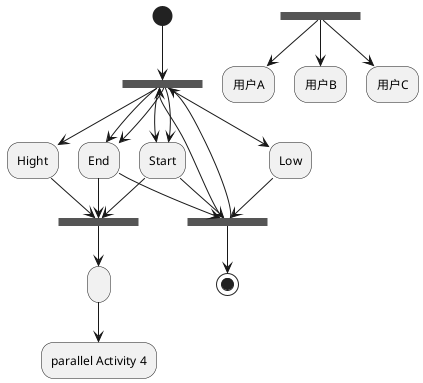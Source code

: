 @startuml
  (*) --> ===B1===
  --> "Start"
   --> ===MAX===
  --> " "
  --> "parallel Activity 4"

  ===B1=== --> "End"
     --> ===MAX===
   ===B3=== --> "用户A"
   ===B3=== --> "用户B"
   ===B3=== --> "用户C"
===B1=== --> "Hight"
   --> ===MAX===
===B1=== --> "Low"
   --> ===MIN===
--> ===B1===
  --> "Start"
   --> ===MIN===
   --> ===B1===
     --> "End"
      --> ===MIN===
  --> (*)

@enduml